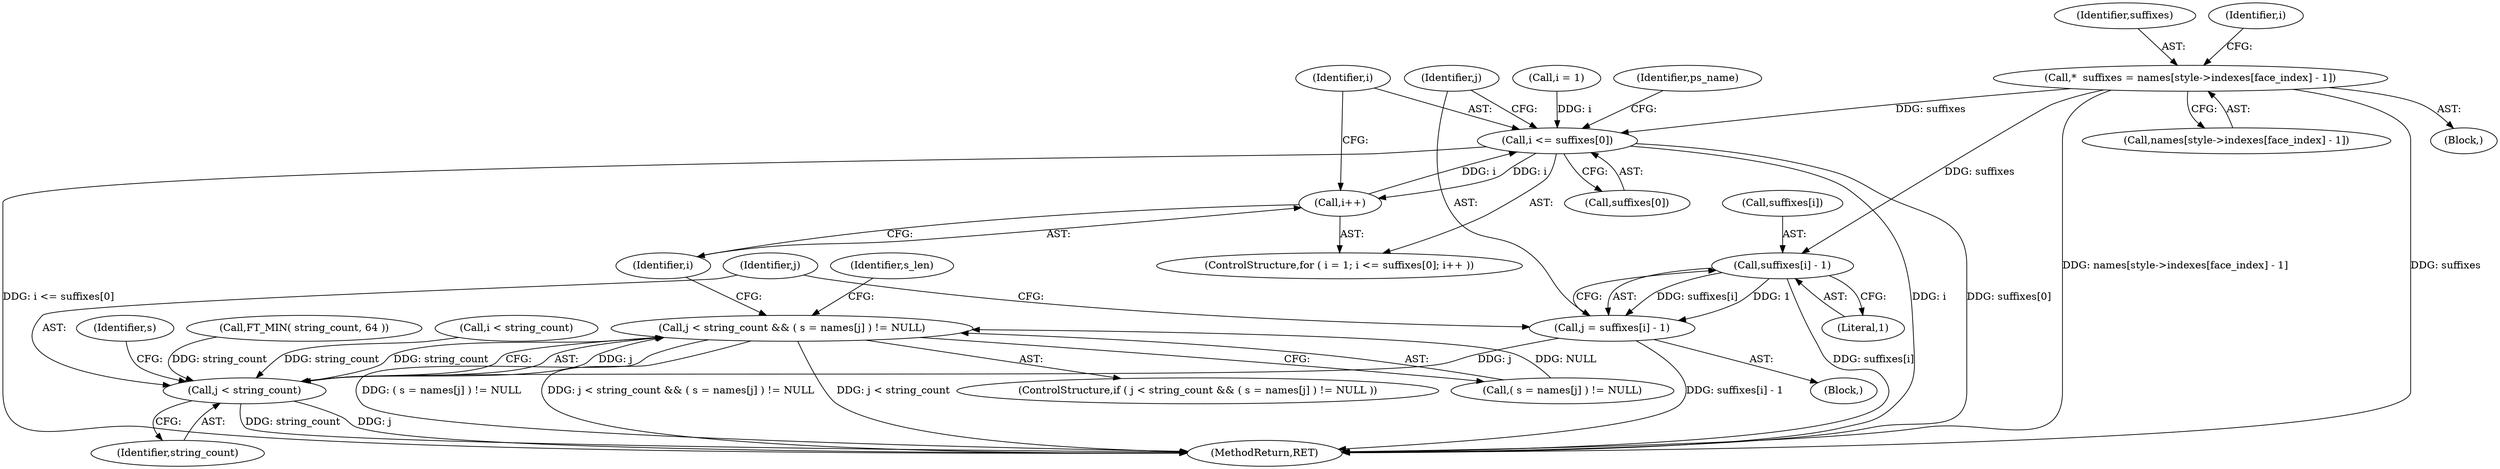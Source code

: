 digraph "0_savannah_18a8f0d9943369449bc4de92d411c78fb08d616c@pointer" {
"1000320" [label="(Call,*  suffixes = names[style->indexes[face_index] - 1])"];
"1000335" [label="(Call,i <= suffixes[0])"];
"1000340" [label="(Call,i++)"];
"1000347" [label="(Call,suffixes[i] - 1)"];
"1000345" [label="(Call,j = suffixes[i] - 1)"];
"1000354" [label="(Call,j < string_count)"];
"1000353" [label="(Call,j < string_count && ( s = names[j] ) != NULL)"];
"1000345" [label="(Call,j = suffixes[i] - 1)"];
"1000346" [label="(Identifier,j)"];
"1000318" [label="(Block,)"];
"1000322" [label="(Call,names[style->indexes[face_index] - 1])"];
"1000342" [label="(Block,)"];
"1000340" [label="(Call,i++)"];
"1000354" [label="(Call,j < string_count)"];
"1000352" [label="(ControlStructure,if ( j < string_count && ( s = names[j] ) != NULL ))"];
"1000336" [label="(Identifier,i)"];
"1000335" [label="(Call,i <= suffixes[0])"];
"1000402" [label="(Identifier,ps_name)"];
"1000359" [label="(Identifier,s)"];
"1000245" [label="(Call,i < string_count)"];
"1000357" [label="(Call,( s = names[j] ) != NULL)"];
"1000351" [label="(Literal,1)"];
"1000356" [label="(Identifier,string_count)"];
"1000404" [label="(MethodReturn,RET)"];
"1000353" [label="(Call,j < string_count && ( s = names[j] ) != NULL)"];
"1000355" [label="(Identifier,j)"];
"1000337" [label="(Call,suffixes[0])"];
"1000321" [label="(Identifier,suffixes)"];
"1000315" [label="(Call,FT_MIN( string_count, 64 ))"];
"1000320" [label="(Call,*  suffixes = names[style->indexes[face_index] - 1])"];
"1000347" [label="(Call,suffixes[i] - 1)"];
"1000348" [label="(Call,suffixes[i])"];
"1000367" [label="(Identifier,s_len)"];
"1000341" [label="(Identifier,i)"];
"1000331" [label="(ControlStructure,for ( i = 1; i <= suffixes[0]; i++ ))"];
"1000332" [label="(Call,i = 1)"];
"1000333" [label="(Identifier,i)"];
"1000320" -> "1000318"  [label="AST: "];
"1000320" -> "1000322"  [label="CFG: "];
"1000321" -> "1000320"  [label="AST: "];
"1000322" -> "1000320"  [label="AST: "];
"1000333" -> "1000320"  [label="CFG: "];
"1000320" -> "1000404"  [label="DDG: names[style->indexes[face_index] - 1]"];
"1000320" -> "1000404"  [label="DDG: suffixes"];
"1000320" -> "1000335"  [label="DDG: suffixes"];
"1000320" -> "1000347"  [label="DDG: suffixes"];
"1000335" -> "1000331"  [label="AST: "];
"1000335" -> "1000337"  [label="CFG: "];
"1000336" -> "1000335"  [label="AST: "];
"1000337" -> "1000335"  [label="AST: "];
"1000346" -> "1000335"  [label="CFG: "];
"1000402" -> "1000335"  [label="CFG: "];
"1000335" -> "1000404"  [label="DDG: i"];
"1000335" -> "1000404"  [label="DDG: suffixes[0]"];
"1000335" -> "1000404"  [label="DDG: i <= suffixes[0]"];
"1000332" -> "1000335"  [label="DDG: i"];
"1000340" -> "1000335"  [label="DDG: i"];
"1000335" -> "1000340"  [label="DDG: i"];
"1000340" -> "1000331"  [label="AST: "];
"1000340" -> "1000341"  [label="CFG: "];
"1000341" -> "1000340"  [label="AST: "];
"1000336" -> "1000340"  [label="CFG: "];
"1000347" -> "1000345"  [label="AST: "];
"1000347" -> "1000351"  [label="CFG: "];
"1000348" -> "1000347"  [label="AST: "];
"1000351" -> "1000347"  [label="AST: "];
"1000345" -> "1000347"  [label="CFG: "];
"1000347" -> "1000404"  [label="DDG: suffixes[i]"];
"1000347" -> "1000345"  [label="DDG: suffixes[i]"];
"1000347" -> "1000345"  [label="DDG: 1"];
"1000345" -> "1000342"  [label="AST: "];
"1000346" -> "1000345"  [label="AST: "];
"1000355" -> "1000345"  [label="CFG: "];
"1000345" -> "1000404"  [label="DDG: suffixes[i] - 1"];
"1000345" -> "1000354"  [label="DDG: j"];
"1000354" -> "1000353"  [label="AST: "];
"1000354" -> "1000356"  [label="CFG: "];
"1000355" -> "1000354"  [label="AST: "];
"1000356" -> "1000354"  [label="AST: "];
"1000359" -> "1000354"  [label="CFG: "];
"1000353" -> "1000354"  [label="CFG: "];
"1000354" -> "1000404"  [label="DDG: string_count"];
"1000354" -> "1000404"  [label="DDG: j"];
"1000354" -> "1000353"  [label="DDG: j"];
"1000354" -> "1000353"  [label="DDG: string_count"];
"1000315" -> "1000354"  [label="DDG: string_count"];
"1000245" -> "1000354"  [label="DDG: string_count"];
"1000353" -> "1000352"  [label="AST: "];
"1000353" -> "1000357"  [label="CFG: "];
"1000357" -> "1000353"  [label="AST: "];
"1000367" -> "1000353"  [label="CFG: "];
"1000341" -> "1000353"  [label="CFG: "];
"1000353" -> "1000404"  [label="DDG: ( s = names[j] ) != NULL"];
"1000353" -> "1000404"  [label="DDG: j < string_count && ( s = names[j] ) != NULL"];
"1000353" -> "1000404"  [label="DDG: j < string_count"];
"1000357" -> "1000353"  [label="DDG: NULL"];
}
